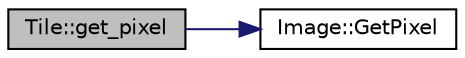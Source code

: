 digraph "Tile::get_pixel"
{
 // LATEX_PDF_SIZE
  edge [fontname="Helvetica",fontsize="10",labelfontname="Helvetica",labelfontsize="10"];
  node [fontname="Helvetica",fontsize="10",shape=record];
  rankdir="LR";
  Node1 [label="Tile::get_pixel",height=0.2,width=0.4,color="black", fillcolor="grey75", style="filled", fontcolor="black",tooltip=" "];
  Node1 -> Node2 [color="midnightblue",fontsize="10",style="solid",fontname="Helvetica"];
  Node2 [label="Image::GetPixel",height=0.2,width=0.4,color="black", fillcolor="white", style="filled",URL="$structImage.html#a376a8990402b0f5b584281f688bb982e",tooltip=" "];
}
